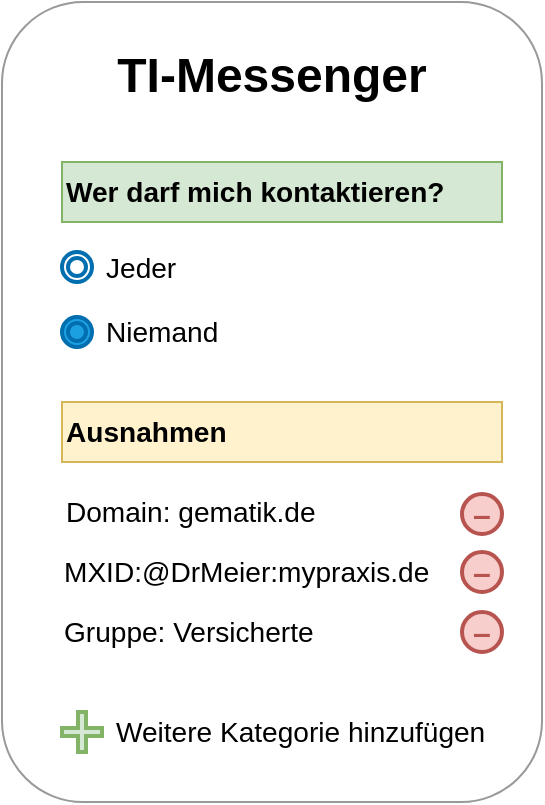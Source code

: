 <mxfile>
    <diagram name="Berechtigung-UI" id="5W39nyvdsAi6H0qSFlow">
        <mxGraphModel dx="775" dy="823" grid="1" gridSize="10" guides="1" tooltips="1" connect="1" arrows="1" fold="1" page="1" pageScale="1" pageWidth="827" pageHeight="1169" math="0" shadow="0">
            <root>
                <mxCell id="0"/>
                <mxCell id="1" parent="0"/>
                <mxCell id="DQwhOIoZfkcR7J3Anc3N-1" value="&lt;h1&gt;TI-Messenger&lt;/h1&gt;" style="rounded=1;whiteSpace=wrap;html=1;verticalAlign=top;glass=0;shadow=0;strokeColor=#999999;" parent="1" vertex="1">
                    <mxGeometry x="90" y="60" width="270" height="400" as="geometry"/>
                </mxCell>
                <mxCell id="DQwhOIoZfkcR7J3Anc3N-2" value="&lt;h3&gt;Wer darf mich kontaktieren?&lt;/h3&gt;" style="rounded=0;whiteSpace=wrap;html=1;fillColor=#d5e8d4;strokeColor=#82b366;align=left;" parent="1" vertex="1">
                    <mxGeometry x="120" y="140" width="220" height="30" as="geometry"/>
                </mxCell>
                <mxCell id="DQwhOIoZfkcR7J3Anc3N-16" value="" style="group" parent="1" vertex="1" connectable="0">
                    <mxGeometry x="120" y="177.5" width="80" height="30" as="geometry"/>
                </mxCell>
                <mxCell id="DQwhOIoZfkcR7J3Anc3N-8" value="" style="ellipse;shape=doubleEllipse;whiteSpace=wrap;html=1;aspect=fixed;strokeWidth=2;strokeColor=#006EAF;" parent="DQwhOIoZfkcR7J3Anc3N-16" vertex="1">
                    <mxGeometry y="7.5" width="15" height="15" as="geometry"/>
                </mxCell>
                <mxCell id="DQwhOIoZfkcR7J3Anc3N-9" value="&lt;p&gt;&lt;font style=&quot;font-size: 14.04px;&quot;&gt;Jeder&lt;/font&gt;&lt;/p&gt;" style="text;html=1;align=left;verticalAlign=middle;whiteSpace=wrap;rounded=0;" parent="DQwhOIoZfkcR7J3Anc3N-16" vertex="1">
                    <mxGeometry x="20" width="60" height="30" as="geometry"/>
                </mxCell>
                <mxCell id="DQwhOIoZfkcR7J3Anc3N-17" value="" style="group" parent="1" vertex="1" connectable="0">
                    <mxGeometry x="120" y="210" width="80" height="30" as="geometry"/>
                </mxCell>
                <mxCell id="DQwhOIoZfkcR7J3Anc3N-18" value="" style="ellipse;shape=doubleEllipse;whiteSpace=wrap;html=1;aspect=fixed;fillColor=#1ba1e2;fontColor=#ffffff;strokeColor=#006EAF;strokeWidth=2;" parent="DQwhOIoZfkcR7J3Anc3N-17" vertex="1">
                    <mxGeometry y="7.5" width="15" height="15" as="geometry"/>
                </mxCell>
                <mxCell id="DQwhOIoZfkcR7J3Anc3N-19" value="&lt;p&gt;&lt;font style=&quot;font-size: 14.04px;&quot;&gt;Niemand&lt;/font&gt;&lt;/p&gt;" style="text;html=1;align=left;verticalAlign=middle;whiteSpace=wrap;rounded=0;" parent="DQwhOIoZfkcR7J3Anc3N-17" vertex="1">
                    <mxGeometry x="20" width="60" height="30" as="geometry"/>
                </mxCell>
                <mxCell id="DQwhOIoZfkcR7J3Anc3N-20" value="&lt;h3&gt;Ausnahmen&lt;/h3&gt;" style="rounded=0;whiteSpace=wrap;html=1;fillColor=#fff2cc;strokeColor=#d6b656;align=left;" parent="1" vertex="1">
                    <mxGeometry x="120" y="260" width="220" height="30" as="geometry"/>
                </mxCell>
                <mxCell id="DQwhOIoZfkcR7J3Anc3N-24" value="" style="group" parent="1" vertex="1" connectable="0">
                    <mxGeometry x="120" y="300" width="210" height="30" as="geometry"/>
                </mxCell>
                <mxCell id="DQwhOIoZfkcR7J3Anc3N-25" value="" style="group" parent="DQwhOIoZfkcR7J3Anc3N-24" vertex="1" connectable="0">
                    <mxGeometry width="210" height="30" as="geometry"/>
                </mxCell>
                <mxCell id="DQwhOIoZfkcR7J3Anc3N-26" value="&lt;b&gt;&lt;font style=&quot;font-size: 16px;&quot; color=&quot;#b85450&quot;&gt;–&lt;/font&gt;&lt;/b&gt;" style="ellipse;whiteSpace=wrap;html=1;fillColor=#f8cecc;strokeColor=#b85450;strokeWidth=2;" parent="DQwhOIoZfkcR7J3Anc3N-25" vertex="1">
                    <mxGeometry x="200" y="6" width="20" height="20" as="geometry"/>
                </mxCell>
                <mxCell id="DQwhOIoZfkcR7J3Anc3N-27" value="&lt;font style=&quot;font-size: 14.04px;&quot;&gt;Domain: gematik.de&lt;/font&gt;" style="text;html=1;align=left;verticalAlign=middle;whiteSpace=wrap;rounded=0;" parent="DQwhOIoZfkcR7J3Anc3N-25" vertex="1">
                    <mxGeometry width="190" height="30" as="geometry"/>
                </mxCell>
                <mxCell id="DQwhOIoZfkcR7J3Anc3N-38" value="" style="group" parent="1" vertex="1" connectable="0">
                    <mxGeometry x="120" y="410" width="225" height="30" as="geometry"/>
                </mxCell>
                <mxCell id="DQwhOIoZfkcR7J3Anc3N-35" value="" style="shape=cross;whiteSpace=wrap;html=1;fillColor=#d5e8d4;strokeColor=#82b366;strokeWidth=2;" parent="DQwhOIoZfkcR7J3Anc3N-38" vertex="1">
                    <mxGeometry y="5" width="20" height="20" as="geometry"/>
                </mxCell>
                <mxCell id="DQwhOIoZfkcR7J3Anc3N-37" value="&lt;font style=&quot;font-size: 14.04px;&quot;&gt;Weitere Kategorie hinzufügen&lt;/font&gt;" style="text;html=1;align=left;verticalAlign=middle;whiteSpace=wrap;rounded=0;" parent="DQwhOIoZfkcR7J3Anc3N-38" vertex="1">
                    <mxGeometry x="25" width="200" height="30" as="geometry"/>
                </mxCell>
                <mxCell id="2" value="" style="group" parent="1" vertex="1" connectable="0">
                    <mxGeometry x="120" y="330" width="210" height="30" as="geometry"/>
                </mxCell>
                <mxCell id="3" value="" style="group" parent="2" vertex="1" connectable="0">
                    <mxGeometry width="210" height="30" as="geometry"/>
                </mxCell>
                <mxCell id="4" value="&lt;b&gt;&lt;font style=&quot;font-size: 16px;&quot; color=&quot;#b85450&quot;&gt;–&lt;/font&gt;&lt;/b&gt;" style="ellipse;whiteSpace=wrap;html=1;fillColor=#f8cecc;strokeColor=#b85450;strokeWidth=2;" parent="3" vertex="1">
                    <mxGeometry x="200" y="5" width="20" height="20" as="geometry"/>
                </mxCell>
                <mxCell id="5" value="&lt;font style=&quot;font-size: 14.04px;&quot;&gt;MXID:@DrMeier:mypraxis.de&lt;/font&gt;" style="text;html=1;align=left;verticalAlign=middle;whiteSpace=wrap;rounded=0;" parent="3" vertex="1">
                    <mxGeometry x="-1" width="190" height="30" as="geometry"/>
                </mxCell>
                <mxCell id="6" value="" style="group" vertex="1" connectable="0" parent="1">
                    <mxGeometry x="120" y="360" width="210" height="30" as="geometry"/>
                </mxCell>
                <mxCell id="7" value="" style="group" vertex="1" connectable="0" parent="6">
                    <mxGeometry width="210" height="30" as="geometry"/>
                </mxCell>
                <mxCell id="8" value="&lt;b&gt;&lt;font style=&quot;font-size: 16px;&quot; color=&quot;#b85450&quot;&gt;–&lt;/font&gt;&lt;/b&gt;" style="ellipse;whiteSpace=wrap;html=1;fillColor=#f8cecc;strokeColor=#b85450;strokeWidth=2;" vertex="1" parent="7">
                    <mxGeometry x="200" y="5" width="20" height="20" as="geometry"/>
                </mxCell>
                <mxCell id="9" value="&lt;font style=&quot;font-size: 14.04px;&quot;&gt;Gruppe: Versicherte&lt;/font&gt;" style="text;html=1;align=left;verticalAlign=middle;whiteSpace=wrap;rounded=0;" vertex="1" parent="7">
                    <mxGeometry x="-1" width="190" height="30" as="geometry"/>
                </mxCell>
            </root>
        </mxGraphModel>
    </diagram>
</mxfile>